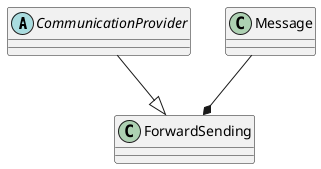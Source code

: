 @startuml

abstract class CommunicationProvider
class Message
class ForwardSending

CommunicationProvider --|> ForwardSending
Message --* ForwardSending

@enduml
